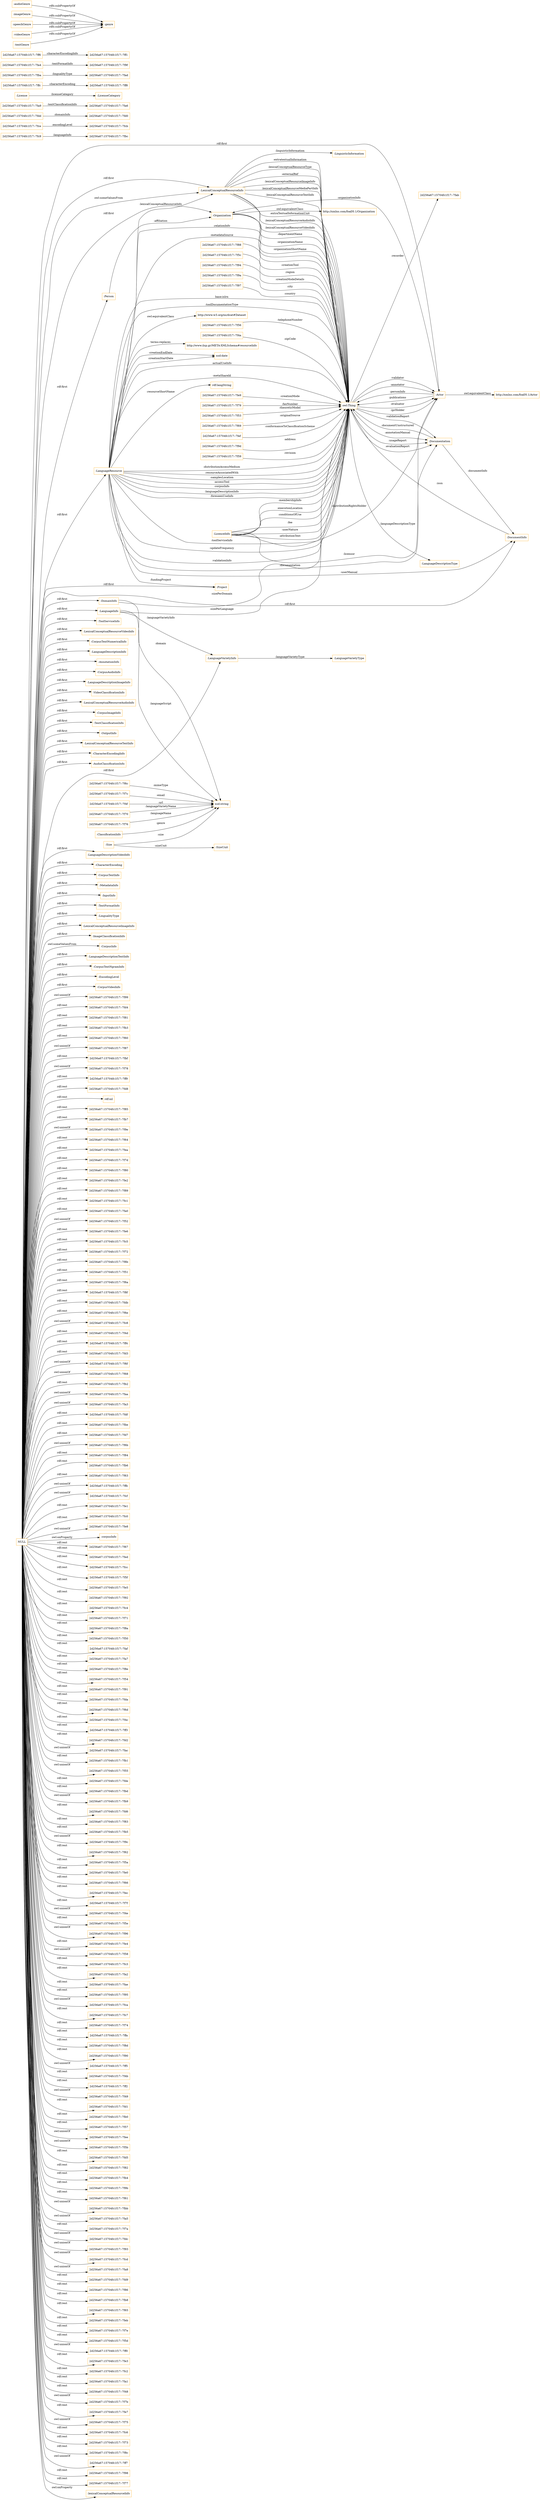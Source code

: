 digraph ar2dtool_diagram { 
rankdir=LR;
size="1501"
node [shape = rectangle, color="orange"]; ":Person" "2d256a67:15704fc1f17:-7fc9" "2d256a67:15704fc1f17:-7fe9" ":ToolServiceInfo" ":DocumentInfo" ":Actor" "2d256a67:15704fc1f17:-7fcb" "2d256a67:15704fc1f17:-7f79" ":LexicalConceptualResourceVideoInfo" "2d256a67:15704fc1f17:-7f53" "2d256a67:15704fc1f17:-7f69" "2d256a67:15704fc1f17:-7fdd" ":CorpusTextNumericalInfo" ":LanguageDescriptionInfo" "2d256a67:15704fc1f17:-7fef" "2d256a67:15704fc1f17:-7fce" ":AnnotationInfo" "2d256a67:15704fc1f17:-7f9d" "2d256a67:15704fc1f17:-7fa6" "http://xmlns.com/foaf/0.1/Actor" ":License" ":CorpusAudioInfo" ":ClassificationInfo" "2d256a67:15704fc1f17:-7f6c" ":LanguageDescriptionImageInfo" ":Project" ":VideoClassificationInfo" ":LanguageDescriptionType" ":LexicalConceptualResourceAudioInfo" ":CorpusImageInfo" ":TextClassificationInfo" ":OutputInfo" "2d256a67:15704fc1f17:-7f59" ":LicenceInfo" ":LexicalConceptualResourceTextInfo" "2d256a67:15704fc1f17:-7f7c" "2d256a67:15704fc1f17:-7ff8" ":LanguageResource" "2d256a67:15704fc1f17:-7fbc" "2d256a67:15704fc1f17:-7fab" ":Organization" ":CharacterEncodingInfo" ":LexicalConceptualResourceInfo" ":AudioClassificationInfo" ":LanguageVarietyInfo" "2d256a67:15704fc1f17:-7f88" ":LanguageDescriptionVideoInfo" ":CharacterEncoding" ":Size" ":Documentation" ":LanguageVarietyType" ":CorpusTextInfo" "http://xmlns.com/foaf/0.1/Organization" ":MetadataInfo" ":InputInfo" ":DomainInfo" ":LicenseCategory" "2d256a67:15704fc1f17:-7f4a" ":LanguageInfo" "2d256a67:15704fc1f17:-7fa9" "2d256a67:15704fc1f17:-7f4f" "2d256a67:15704fc1f17:-7f5c" ":TextFormatInfo" ":LingualityType" "2d256a67:15704fc1f17:-7ffc" "2d256a67:15704fc1f17:-7fad" "2d256a67:15704fc1f17:-7f94" "2d256a67:15704fc1f17:-7fa4" ":LexicalConceptualResourceImageInfo" "2d256a67:15704fc1f17:-7f70" "2d256a67:15704fc1f17:-7f9a" ":ImageClassificationInfo" ":CorpusInfo" "2d256a67:15704fc1f17:-7f9f" ":LanguageDescriptionTextInfo" ":CorpusTextNgramInfo" "http://www.w3.org/ns/dcat#Dataset" "2d256a67:15704fc1f17:-7f97" ":EncodingLevel" ":CorpusVideoInfo" "2d256a67:15704fc1f17:-7ff1" "2d256a67:15704fc1f17:-7f56" "2d256a67:15704fc1f17:-7ff6" "2d256a67:15704fc1f17:-7f76" "2d256a67:15704fc1f17:-7fd0" "2d256a67:15704fc1f17:-7fba" ":SizeUnit" ":LinguisticInformation" ; /*classes style*/
	":Organization" -> "http://xmlns.com/foaf/0.1/Organization" [ label = "owl:equivalentClass" ];
	":audioGenre" -> ":genre" [ label = "rdfs:subPropertyOf" ];
	":imageGenre" -> ":genre" [ label = "rdfs:subPropertyOf" ];
	":speechGenre" -> ":genre" [ label = "rdfs:subPropertyOf" ];
	":videoGenre" -> ":genre" [ label = "rdfs:subPropertyOf" ];
	":textGenre" -> ":genre" [ label = "rdfs:subPropertyOf" ];
	":LanguageResource" -> "http://www.ilsp.gr/META-XMLSchema#resourceInfo" [ label = "terms:replaces" ];
	":LanguageResource" -> "http://www.w3.org/ns/dcat#Dataset" [ label = "owl:equivalentClass" ];
	"NULL" -> "2d256a67:15704fc1f17:-7f99" [ label = "owl:unionOf" ];
	"NULL" -> "2d256a67:15704fc1f17:-7fd4" [ label = "rdf:rest" ];
	"NULL" -> "2d256a67:15704fc1f17:-7f81" [ label = "rdf:rest" ];
	"NULL" -> "2d256a67:15704fc1f17:-7fb3" [ label = "rdf:rest" ];
	"NULL" -> "2d256a67:15704fc1f17:-7f60" [ label = "rdf:rest" ];
	"NULL" -> "2d256a67:15704fc1f17:-7f87" [ label = "owl:unionOf" ];
	"NULL" -> ":DomainInfo" [ label = "rdf:first" ];
	"NULL" -> "2d256a67:15704fc1f17:-7fbf" [ label = "rdf:rest" ];
	"NULL" -> "2d256a67:15704fc1f17:-7f78" [ label = "owl:unionOf" ];
	"NULL" -> "2d256a67:15704fc1f17:-7ff9" [ label = "rdf:rest" ];
	"NULL" -> ":CorpusTextNumericalInfo" [ label = "rdf:first" ];
	"NULL" -> "2d256a67:15704fc1f17:-7fd8" [ label = "rdf:rest" ];
	"NULL" -> "rdf:nil" [ label = "rdf:rest" ];
	"NULL" -> "2d256a67:15704fc1f17:-7f85" [ label = "rdf:rest" ];
	"NULL" -> "2d256a67:15704fc1f17:-7fb7" [ label = "rdf:rest" ];
	"NULL" -> "2d256a67:15704fc1f17:-7f9e" [ label = "owl:unionOf" ];
	"NULL" -> "2d256a67:15704fc1f17:-7f64" [ label = "rdf:rest" ];
	"NULL" -> "2d256a67:15704fc1f17:-7fea" [ label = "rdf:rest" ];
	"NULL" -> "2d256a67:15704fc1f17:-7f7d" [ label = "rdf:rest" ];
	"NULL" -> "2d256a67:15704fc1f17:-7f80" [ label = "rdf:rest" ];
	"NULL" -> "2d256a67:15704fc1f17:-7fe2" [ label = "rdf:rest" ];
	"NULL" -> ":CorpusImageInfo" [ label = "rdf:first" ];
	"NULL" -> "2d256a67:15704fc1f17:-7f89" [ label = "rdf:rest" ];
	"NULL" -> "2d256a67:15704fc1f17:-7fc1" [ label = "rdf:rest" ];
	"NULL" -> "2d256a67:15704fc1f17:-7fa0" [ label = "rdf:rest" ];
	"NULL" -> "2d256a67:15704fc1f17:-7f52" [ label = "owl:unionOf" ];
	"NULL" -> ":LexicalConceptualResourceVideoInfo" [ label = "rdf:first" ];
	"NULL" -> "2d256a67:15704fc1f17:-7fe6" [ label = "rdf:rest" ];
	"NULL" -> "2d256a67:15704fc1f17:-7fc5" [ label = "rdf:rest" ];
	"NULL" -> "2d256a67:15704fc1f17:-7f72" [ label = "rdf:rest" ];
	"NULL" -> ":Organization" [ label = "rdf:first" ];
	"NULL" -> "2d256a67:15704fc1f17:-7f8b" [ label = "rdf:rest" ];
	"NULL" -> "2d256a67:15704fc1f17:-7f51" [ label = "rdf:rest" ];
	"NULL" -> "2d256a67:15704fc1f17:-7f6a" [ label = "rdf:rest" ];
	"NULL" -> "2d256a67:15704fc1f17:-7f8f" [ label = "rdf:rest" ];
	"NULL" -> ":LanguageVarietyInfo" [ label = "rdf:first" ];
	"NULL" -> ":LexicalConceptualResourceImageInfo" [ label = "rdf:first" ];
	"NULL" -> "2d256a67:15704fc1f17:-7fdb" [ label = "rdf:rest" ];
	"NULL" -> "2d256a67:15704fc1f17:-7f6e" [ label = "rdf:rest" ];
	"NULL" -> "2d256a67:15704fc1f17:-7fc8" [ label = "owl:unionOf" ];
	"NULL" -> "2d256a67:15704fc1f17:-7f4d" [ label = "rdf:rest" ];
	"NULL" -> "2d256a67:15704fc1f17:-7ff4" [ label = "rdf:rest" ];
	"NULL" -> ":CharacterEncodingInfo" [ label = "rdf:first" ];
	"NULL" -> "2d256a67:15704fc1f17:-7fd3" [ label = "rdf:rest" ];
	"NULL" -> "2d256a67:15704fc1f17:-7f6f" [ label = "owl:unionOf" ];
	"NULL" -> "2d256a67:15704fc1f17:-7f68" [ label = "owl:unionOf" ];
	"NULL" -> "2d256a67:15704fc1f17:-7fb2" [ label = "rdf:rest" ];
	"NULL" -> "2d256a67:15704fc1f17:-7faa" [ label = "owl:unionOf" ];
	"NULL" -> "2d256a67:15704fc1f17:-7fa3" [ label = "owl:unionOf" ];
	"NULL" -> "2d256a67:15704fc1f17:-7fdf" [ label = "rdf:rest" ];
	"NULL" -> "2d256a67:15704fc1f17:-7fbe" [ label = "rdf:rest" ];
	"NULL" -> "2d256a67:15704fc1f17:-7fd7" [ label = "rdf:rest" ];
	"NULL" -> "2d256a67:15704fc1f17:-7f6b" [ label = "owl:unionOf" ];
	"NULL" -> "2d256a67:15704fc1f17:-7f84" [ label = "rdf:rest" ];
	"NULL" -> "2d256a67:15704fc1f17:-7fb6" [ label = "rdf:rest" ];
	"NULL" -> ":ToolServiceInfo" [ label = "rdf:first" ];
	"NULL" -> ":EncodingLevel" [ label = "rdf:first" ];
	"NULL" -> "2d256a67:15704fc1f17:-7f63" [ label = "rdf:rest" ];
	"NULL" -> "2d256a67:15704fc1f17:-7ffb" [ label = "owl:unionOf" ];
	"NULL" -> "2d256a67:15704fc1f17:-7fcf" [ label = "owl:unionOf" ];
	"NULL" -> "2d256a67:15704fc1f17:-7fe1" [ label = "rdf:rest" ];
	"NULL" -> "2d256a67:15704fc1f17:-7fc0" [ label = "rdf:rest" ];
	"NULL" -> "2d256a67:15704fc1f17:-7fe8" [ label = "owl:unionOf" ];
	"NULL" -> ":corpusInfo" [ label = "owl:onProperty" ];
	"NULL" -> "2d256a67:15704fc1f17:-7f67" [ label = "rdf:rest" ];
	"NULL" -> "2d256a67:15704fc1f17:-7fed" [ label = "rdf:rest" ];
	"NULL" -> "2d256a67:15704fc1f17:-7fcc" [ label = "rdf:rest" ];
	"NULL" -> "2d256a67:15704fc1f17:-7f5f" [ label = "rdf:rest" ];
	"NULL" -> ":Actor" [ label = "rdf:first" ];
	"NULL" -> "2d256a67:15704fc1f17:-7fe5" [ label = "rdf:rest" ];
	"NULL" -> ":VideoClassificationInfo" [ label = "rdf:first" ];
	"NULL" -> "2d256a67:15704fc1f17:-7f92" [ label = "rdf:rest" ];
	"NULL" -> "2d256a67:15704fc1f17:-7fc4" [ label = "rdf:rest" ];
	"NULL" -> "2d256a67:15704fc1f17:-7f71" [ label = "rdf:rest" ];
	"NULL" -> ":Person" [ label = "rdf:first" ];
	"NULL" -> "2d256a67:15704fc1f17:-7f8a" [ label = "rdf:rest" ];
	"NULL" -> ":CorpusAudioInfo" [ label = "rdf:first" ];
	"NULL" -> "2d256a67:15704fc1f17:-7f50" [ label = "rdf:rest" ];
	"NULL" -> ":CharacterEncoding" [ label = "rdf:first" ];
	"NULL" -> ":AudioClassificationInfo" [ label = "rdf:first" ];
	"NULL" -> "2d256a67:15704fc1f17:-7faf" [ label = "rdf:rest" ];
	"NULL" -> "2d256a67:15704fc1f17:-7fa7" [ label = "rdf:rest" ];
	"NULL" -> "2d256a67:15704fc1f17:-7f8e" [ label = "rdf:rest" ];
	"NULL" -> "2d256a67:15704fc1f17:-7f54" [ label = "rdf:rest" ];
	"NULL" -> "2d256a67:15704fc1f17:-7f91" [ label = "rdf:rest" ];
	"NULL" -> ":TextClassificationInfo" [ label = "rdf:first" ];
	"NULL" -> "2d256a67:15704fc1f17:-7fda" [ label = "rdf:rest" ];
	"NULL" -> "2d256a67:15704fc1f17:-7f6d" [ label = "rdf:rest" ];
	"NULL" -> "2d256a67:15704fc1f17:-7f4c" [ label = "rdf:rest" ];
	"NULL" -> "2d256a67:15704fc1f17:-7ff3" [ label = "rdf:rest" ];
	"NULL" -> "2d256a67:15704fc1f17:-7fd2" [ label = "rdf:rest" ];
	"NULL" -> "2d256a67:15704fc1f17:-7fac" [ label = "owl:unionOf" ];
	"NULL" -> "2d256a67:15704fc1f17:-7fb1" [ label = "rdf:rest" ];
	"NULL" -> "2d256a67:15704fc1f17:-7f55" [ label = "owl:unionOf" ];
	"NULL" -> ":DocumentInfo" [ label = "rdf:first" ];
	"NULL" -> ":LexicalConceptualResourceTextInfo" [ label = "rdf:first" ];
	"NULL" -> "2d256a67:15704fc1f17:-7fde" [ label = "rdf:rest" ];
	"NULL" -> "2d256a67:15704fc1f17:-7fbd" [ label = "rdf:rest" ];
	"NULL" -> ":CorpusInfo" [ label = "owl:someValuesFrom" ];
	"NULL" -> "2d256a67:15704fc1f17:-7fb9" [ label = "owl:unionOf" ];
	"NULL" -> "2d256a67:15704fc1f17:-7fd6" [ label = "rdf:rest" ];
	"NULL" -> "2d256a67:15704fc1f17:-7f83" [ label = "rdf:rest" ];
	"NULL" -> "2d256a67:15704fc1f17:-7fb5" [ label = "rdf:rest" ];
	"NULL" -> "2d256a67:15704fc1f17:-7f9c" [ label = "owl:unionOf" ];
	"NULL" -> "2d256a67:15704fc1f17:-7f62" [ label = "rdf:rest" ];
	"NULL" -> ":CorpusTextNgramInfo" [ label = "rdf:first" ];
	"NULL" -> "2d256a67:15704fc1f17:-7f5a" [ label = "rdf:rest" ];
	"NULL" -> "2d256a67:15704fc1f17:-7fe0" [ label = "rdf:rest" ];
	"NULL" -> "2d256a67:15704fc1f17:-7f66" [ label = "rdf:rest" ];
	"NULL" -> "2d256a67:15704fc1f17:-7fec" [ label = "rdf:rest" ];
	"NULL" -> "2d256a67:15704fc1f17:-7f7f" [ label = "rdf:rest" ];
	"NULL" -> "2d256a67:15704fc1f17:-7f4e" [ label = "owl:unionOf" ];
	"NULL" -> "2d256a67:15704fc1f17:-7f5e" [ label = "rdf:rest" ];
	"NULL" -> "2d256a67:15704fc1f17:-7f96" [ label = "owl:unionOf" ];
	"NULL" -> "2d256a67:15704fc1f17:-7fe4" [ label = "rdf:rest" ];
	"NULL" -> "2d256a67:15704fc1f17:-7f58" [ label = "owl:unionOf" ];
	"NULL" -> "2d256a67:15704fc1f17:-7fc3" [ label = "rdf:rest" ];
	"NULL" -> "2d256a67:15704fc1f17:-7fa2" [ label = "rdf:rest" ];
	"NULL" -> "2d256a67:15704fc1f17:-7fae" [ label = "rdf:rest" ];
	"NULL" -> "2d256a67:15704fc1f17:-7f95" [ label = "rdf:rest" ];
	"NULL" -> ":CorpusTextInfo" [ label = "rdf:first" ];
	"NULL" -> "2d256a67:15704fc1f17:-7fca" [ label = "owl:unionOf" ];
	"NULL" -> "2d256a67:15704fc1f17:-7fc7" [ label = "rdf:rest" ];
	"NULL" -> ":LanguageDescriptionInfo" [ label = "rdf:first" ];
	"NULL" -> "2d256a67:15704fc1f17:-7f74" [ label = "rdf:rest" ];
	"NULL" -> "2d256a67:15704fc1f17:-7ffa" [ label = "rdf:rest" ];
	"NULL" -> ":AnnotationInfo" [ label = "rdf:first" ];
	"NULL" -> "2d256a67:15704fc1f17:-7f8d" [ label = "rdf:rest" ];
	"NULL" -> ":LexicalConceptualResourceInfo" [ label = "owl:someValuesFrom" ];
	"NULL" -> "2d256a67:15704fc1f17:-7f90" [ label = "rdf:rest" ];
	"NULL" -> ":TextFormatInfo" [ label = "rdf:first" ];
	"NULL" -> "2d256a67:15704fc1f17:-7ff5" [ label = "owl:unionOf" ];
	"NULL" -> "2d256a67:15704fc1f17:-7f4b" [ label = "rdf:rest" ];
	"NULL" -> "2d256a67:15704fc1f17:-7ff2" [ label = "rdf:rest" ];
	"NULL" -> "2d256a67:15704fc1f17:-7f49" [ label = "owl:unionOf" ];
	"NULL" -> "2d256a67:15704fc1f17:-7fd1" [ label = "rdf:rest" ];
	"NULL" -> "2d256a67:15704fc1f17:-7fb0" [ label = "rdf:rest" ];
	"NULL" -> ":Project" [ label = "rdf:first" ];
	"NULL" -> ":MetadataInfo" [ label = "rdf:first" ];
	"NULL" -> ":LanguageInfo" [ label = "rdf:first" ];
	"NULL" -> "2d256a67:15704fc1f17:-7f57" [ label = "rdf:rest" ];
	"NULL" -> ":LexicalConceptualResourceAudioInfo" [ label = "rdf:first" ];
	"NULL" -> "2d256a67:15704fc1f17:-7fee" [ label = "owl:unionOf" ];
	"NULL" -> "2d256a67:15704fc1f17:-7f5b" [ label = "owl:unionOf" ];
	"NULL" -> "2d256a67:15704fc1f17:-7fd5" [ label = "rdf:rest" ];
	"NULL" -> "2d256a67:15704fc1f17:-7f82" [ label = "rdf:rest" ];
	"NULL" -> "2d256a67:15704fc1f17:-7fb4" [ label = "rdf:rest" ];
	"NULL" -> "2d256a67:15704fc1f17:-7f9b" [ label = "rdf:rest" ];
	"NULL" -> "2d256a67:15704fc1f17:-7f61" [ label = "rdf:rest" ];
	"NULL" -> "2d256a67:15704fc1f17:-7fbb" [ label = "owl:unionOf" ];
	"NULL" -> "2d256a67:15704fc1f17:-7fa5" [ label = "owl:unionOf" ];
	"NULL" -> "2d256a67:15704fc1f17:-7f7a" [ label = "rdf:rest" ];
	"NULL" -> "2d256a67:15704fc1f17:-7fdc" [ label = "owl:unionOf" ];
	"NULL" -> ":OutputInfo" [ label = "rdf:first" ];
	"NULL" -> "2d256a67:15704fc1f17:-7f93" [ label = "owl:unionOf" ];
	"NULL" -> "2d256a67:15704fc1f17:-7fcd" [ label = "owl:unionOf" ];
	"NULL" -> "2d256a67:15704fc1f17:-7fa8" [ label = "owl:unionOf" ];
	"NULL" -> "2d256a67:15704fc1f17:-7fd9" [ label = "rdf:rest" ];
	"NULL" -> "2d256a67:15704fc1f17:-7f86" [ label = "rdf:rest" ];
	"NULL" -> "2d256a67:15704fc1f17:-7fb8" [ label = "rdf:rest" ];
	"NULL" -> ":CorpusVideoInfo" [ label = "rdf:first" ];
	"NULL" -> "2d256a67:15704fc1f17:-7f65" [ label = "rdf:rest" ];
	"NULL" -> "2d256a67:15704fc1f17:-7feb" [ label = "rdf:rest" ];
	"NULL" -> "2d256a67:15704fc1f17:-7f7e" [ label = "rdf:rest" ];
	"NULL" -> "2d256a67:15704fc1f17:-7f5d" [ label = "rdf:rest" ];
	"NULL" -> ":LanguageDescriptionTextInfo" [ label = "rdf:first" ];
	"NULL" -> "2d256a67:15704fc1f17:-7ff0" [ label = "owl:unionOf" ];
	"NULL" -> "2d256a67:15704fc1f17:-7fe3" [ label = "rdf:rest" ];
	"NULL" -> "2d256a67:15704fc1f17:-7fc2" [ label = "rdf:rest" ];
	"NULL" -> ":LanguageResource" [ label = "rdf:first" ];
	"NULL" -> "2d256a67:15704fc1f17:-7fa1" [ label = "rdf:rest" ];
	"NULL" -> "2d256a67:15704fc1f17:-7f48" [ label = "rdf:rest" ];
	"NULL" -> "2d256a67:15704fc1f17:-7f7b" [ label = "owl:unionOf" ];
	"NULL" -> "2d256a67:15704fc1f17:-7fe7" [ label = "rdf:rest" ];
	"NULL" -> ":LexicalConceptualResourceInfo" [ label = "rdf:first" ];
	"NULL" -> "2d256a67:15704fc1f17:-7f75" [ label = "owl:unionOf" ];
	"NULL" -> "2d256a67:15704fc1f17:-7fc6" [ label = "rdf:rest" ];
	"NULL" -> "2d256a67:15704fc1f17:-7f73" [ label = "rdf:rest" ];
	"NULL" -> ":LanguageDescriptionVideoInfo" [ label = "rdf:first" ];
	"NULL" -> ":ImageClassificationInfo" [ label = "rdf:first" ];
	"NULL" -> "2d256a67:15704fc1f17:-7f8c" [ label = "rdf:rest" ];
	"NULL" -> "2d256a67:15704fc1f17:-7ff7" [ label = "owl:unionOf" ];
	"NULL" -> ":InputInfo" [ label = "rdf:first" ];
	"NULL" -> ":LingualityType" [ label = "rdf:first" ];
	"NULL" -> "2d256a67:15704fc1f17:-7f98" [ label = "rdf:rest" ];
	"NULL" -> "2d256a67:15704fc1f17:-7f77" [ label = "rdf:rest" ];
	"NULL" -> ":lexicalConceptualResourceInfo" [ label = "owl:onProperty" ];
	"NULL" -> ":LanguageDescriptionImageInfo" [ label = "rdf:first" ];
	":Actor" -> "http://xmlns.com/foaf/0.1/Actor" [ label = "owl:equivalentClass" ];
	"2d256a67:15704fc1f17:-7f69" -> "owl:Thing" [ label = ":originalSource" ];
	":LanguageResource" -> ":DocumentInfo" [ label = ":userManual" ];
	"owl:Thing" -> ":Documentation" [ label = ":annotationManual" ];
	":LanguageResource" -> "owl:Thing" [ label = ":validationInfo" ];
	":LanguageResource" -> "owl:Thing" [ label = ":relationInfo" ];
	":LanguageResource" -> "xsd:date" [ label = ":creationStartDate" ];
	"owl:Thing" -> ":Actor" [ label = ":evaluator" ];
	":LanguageResource" -> "owl:Thing" [ label = ":metadataSource" ];
	"2d256a67:15704fc1f17:-7ffc" -> "2d256a67:15704fc1f17:-7ff8" [ label = ":characterEncoding" ];
	":Organization" -> "owl:Thing" [ label = ":departmentName" ];
	":Actor" -> ":Organization" [ label = ":organizationInfo" ];
	"owl:Thing" -> ":LanguageDescriptionType" [ label = ":languageDescriptionType" ];
	":LexicalConceptualResourceInfo" -> "owl:Thing" [ label = ":extraTextualInformationUnit" ];
	":LanguageResource" -> "owl:Thing" [ label = "base:islrn" ];
	":LanguageResource" -> "owl:Thing" [ label = ":toolDocumentationType" ];
	":Size" -> ":SizeUnit" [ label = ":sizeUnit" ];
	":License" -> ":LicenseCategory" [ label = ":licenseCategory" ];
	"owl:Thing" -> ":Actor" [ label = ":iprHolder" ];
	"2d256a67:15704fc1f17:-7f76" -> "xsd:string" [ label = ":languageName" ];
	"2d256a67:15704fc1f17:-7fc9" -> "2d256a67:15704fc1f17:-7fbc" [ label = ":languageInfo" ];
	"2d256a67:15704fc1f17:-7f94" -> "owl:Thing" [ label = ":creationModeDetails" ];
	":LanguageResource" -> "rdf:langString" [ label = ":resourceShortName" ];
	":LanguageResource" -> "owl:Thing" [ label = ":actualUseInfo" ];
	"2d256a67:15704fc1f17:-7fa9" -> "2d256a67:15704fc1f17:-7fa6" [ label = ":textClassificationInfo" ];
	"owl:Thing" -> ":Actor" [ label = ":annotator" ];
	"2d256a67:15704fc1f17:-7fdd" -> "2d256a67:15704fc1f17:-7fd0" [ label = ":domainInfo" ];
	":LexicalConceptualResourceInfo" -> "owl:Thing" [ label = ":lexicalConceptualResourceAudioInfo" ];
	":LexicalConceptualResourceInfo" -> "owl:Thing" [ label = ":lexicalConceptualResourceVideoInfo" ];
	":LanguageResource" -> "xsd:date" [ label = ":creationEndDate" ];
	":Actor" -> "owl:Thing" [ label = ":personInfo" ];
	":Actor" -> "owl:Thing" [ label = ":publications" ];
	"2d256a67:15704fc1f17:-7fa4" -> "2d256a67:15704fc1f17:-7f9f" [ label = ":textFormatInfo" ];
	"owl:Thing" -> ":Documentation" [ label = ":usageReport" ];
	":LanguageResource" -> "owl:Thing" [ label = ":metaShareId" ];
	":LanguageResource" -> "owl:Thing" [ label = ":distributionAccessMedium" ];
	":LanguageResource" -> "owl:Thing" [ label = ":resourceAssociatedWith" ];
	":LanguageInfo" -> ":LanguageVarietyInfo" [ label = ":languageVarietyInfo" ];
	":LicenceInfo" -> ":Actor" [ label = ":licensor" ];
	":LanguageResource" -> "owl:Thing" [ label = ":samplesLocation" ];
	"2d256a67:15704fc1f17:-7f9d" -> "owl:Thing" [ label = ":address" ];
	"2d256a67:15704fc1f17:-7ff6" -> "2d256a67:15704fc1f17:-7ff1" [ label = ":characterEncodingInfo" ];
	"2d256a67:15704fc1f17:-7f4a" -> "owl:Thing" [ label = ":zipCode" ];
	":Size" -> "xsd:string" [ label = ":size" ];
	":LexicalConceptualResourceInfo" -> "owl:Thing" [ label = ":extratextualInformation" ];
	"2d256a67:15704fc1f17:-7f9a" -> "owl:Thing" [ label = ":city" ];
	":LanguageResource" -> "owl:Thing" [ label = ":accessTool" ];
	":LicenceInfo" -> "owl:Thing" [ label = ":conditionsOfUse" ];
	":LicenceInfo" -> "owl:Thing" [ label = ":fee" ];
	":LexicalConceptualResourceInfo" -> "owl:Thing" [ label = ":lexicalConceptualResourceType" ];
	":Organization" -> "owl:Thing" [ label = ":organizationName" ];
	":LanguageResource" -> ":Documentation" [ label = ":documentation" ];
	":LicenceInfo" -> "owl:Thing" [ label = ":userNature" ];
	":LicenceInfo" -> ":Actor" [ label = ":distributionRightsHolder" ];
	":LexicalConceptualResourceInfo" -> "owl:Thing" [ label = ":externalRef" ];
	":LanguageResource" -> "owl:Thing" [ label = ":corpusInfo" ];
	"2d256a67:15704fc1f17:-7f7c" -> "xsd:string" [ label = ":email" ];
	":LanguageResource" -> "owl:Thing" [ label = ":languageDescriptionInfo" ];
	"2d256a67:15704fc1f17:-7f53" -> "owl:Thing" [ label = ":theoreticModel" ];
	":LicenceInfo" -> "owl:Thing" [ label = ":attributionText" ];
	":Documentation" -> ":DocumentInfo" [ label = ":documentInfo" ];
	"2d256a67:15704fc1f17:-7fba" -> "2d256a67:15704fc1f17:-7fad" [ label = ":lingualityType" ];
	"2d256a67:15704fc1f17:-7f79" -> "owl:Thing" [ label = ":faxNumber" ];
	"2d256a67:15704fc1f17:-7fef" -> "owl:Thing" [ label = ":conformanceToClassificationScheme" ];
	":Documentation" -> "owl:Thing" [ label = ":documentUnstructured" ];
	"2d256a67:15704fc1f17:-7fce" -> "2d256a67:15704fc1f17:-7fcb" [ label = ":encodingLevel" ];
	":LanguageResource" -> ":LexicalConceptualResourceInfo" [ label = ":lexicalConceptualResourceInfo" ];
	"owl:Thing" -> ":Actor" [ label = ":validator" ];
	"2d256a67:15704fc1f17:-7fe9" -> "owl:Thing" [ label = ":creationMode" ];
	"owl:Thing" -> "2d256a67:15704fc1f17:-7fab" [ label = ":recorder" ];
	":ClassificationInfo" -> "xsd:string" [ label = ":genre" ];
	"2d256a67:15704fc1f17:-7f5c" -> "owl:Thing" [ label = ":region" ];
	"2d256a67:15704fc1f17:-7f97" -> "owl:Thing" [ label = ":country" ];
	":LexicalConceptualResourceInfo" -> "owl:Thing" [ label = ":lexicalConceptualResourceImageInfo" ];
	"2d256a67:15704fc1f17:-7f70" -> "xsd:string" [ label = ":languageVarietyName" ];
	":Person" -> ":Organization" [ label = ":affiliation" ];
	"owl:Thing" -> ":Documentation" [ label = ":evaluationReport" ];
	"owl:Thing" -> ":Documentation" [ label = ":validationReport" ];
	":LexicalConceptualResourceInfo" -> "owl:Thing" [ label = ":lexicalConceptualResourceMediaPartInfo" ];
	"2d256a67:15704fc1f17:-7f6c" -> "xsd:string" [ label = ":mimeType" ];
	":LicenceInfo" -> "owl:Thing" [ label = ":membershipInfo" ];
	":DomainInfo" -> "xsd:string" [ label = ":domain" ];
	":LanguageVarietyInfo" -> ":LanguageVarietyType" [ label = ":languageVarietyType" ];
	"2d256a67:15704fc1f17:-7f59" -> "owl:Thing" [ label = ":revision" ];
	":LanguageResource" -> "owl:Thing" [ label = ":foreseenUseInfo" ];
	":LanguageResource" -> "owl:Thing" [ label = ":toolServiceInfo" ];
	":LanguageResource" -> "owl:Thing" [ label = ":updateFrequency" ];
	"2d256a67:15704fc1f17:-7f88" -> "owl:Thing" [ label = ":creationTool" ];
	":LanguageInfo" -> "xsd:string" [ label = ":languageScript" ];
	":LexicalConceptualResourceInfo" -> ":LinguisticInformation" [ label = ":linguisticInformation" ];
	":LicenceInfo" -> "owl:Thing" [ label = ":executionLocation" ];
	"2d256a67:15704fc1f17:-7f4f" -> "xsd:string" [ label = ":url" ];
	":LexicalConceptualResourceInfo" -> "owl:Thing" [ label = ":lexicalConceptualResourceTextInfo" ];
	":LanguageInfo" -> "owl:Thing" [ label = ":sizePerLanguage" ];
	":LanguageResource" -> ":Project" [ label = ":fundingProject" ];
	"2d256a67:15704fc1f17:-7f56" -> "owl:Thing" [ label = ":telephoneNumber" ];
	":DocumentInfo" -> "owl:Thing" [ label = ":issn" ];
	":Organization" -> "owl:Thing" [ label = ":organizationShortName" ];
	":DomainInfo" -> "owl:Thing" [ label = ":sizePerDomain" ];

}
